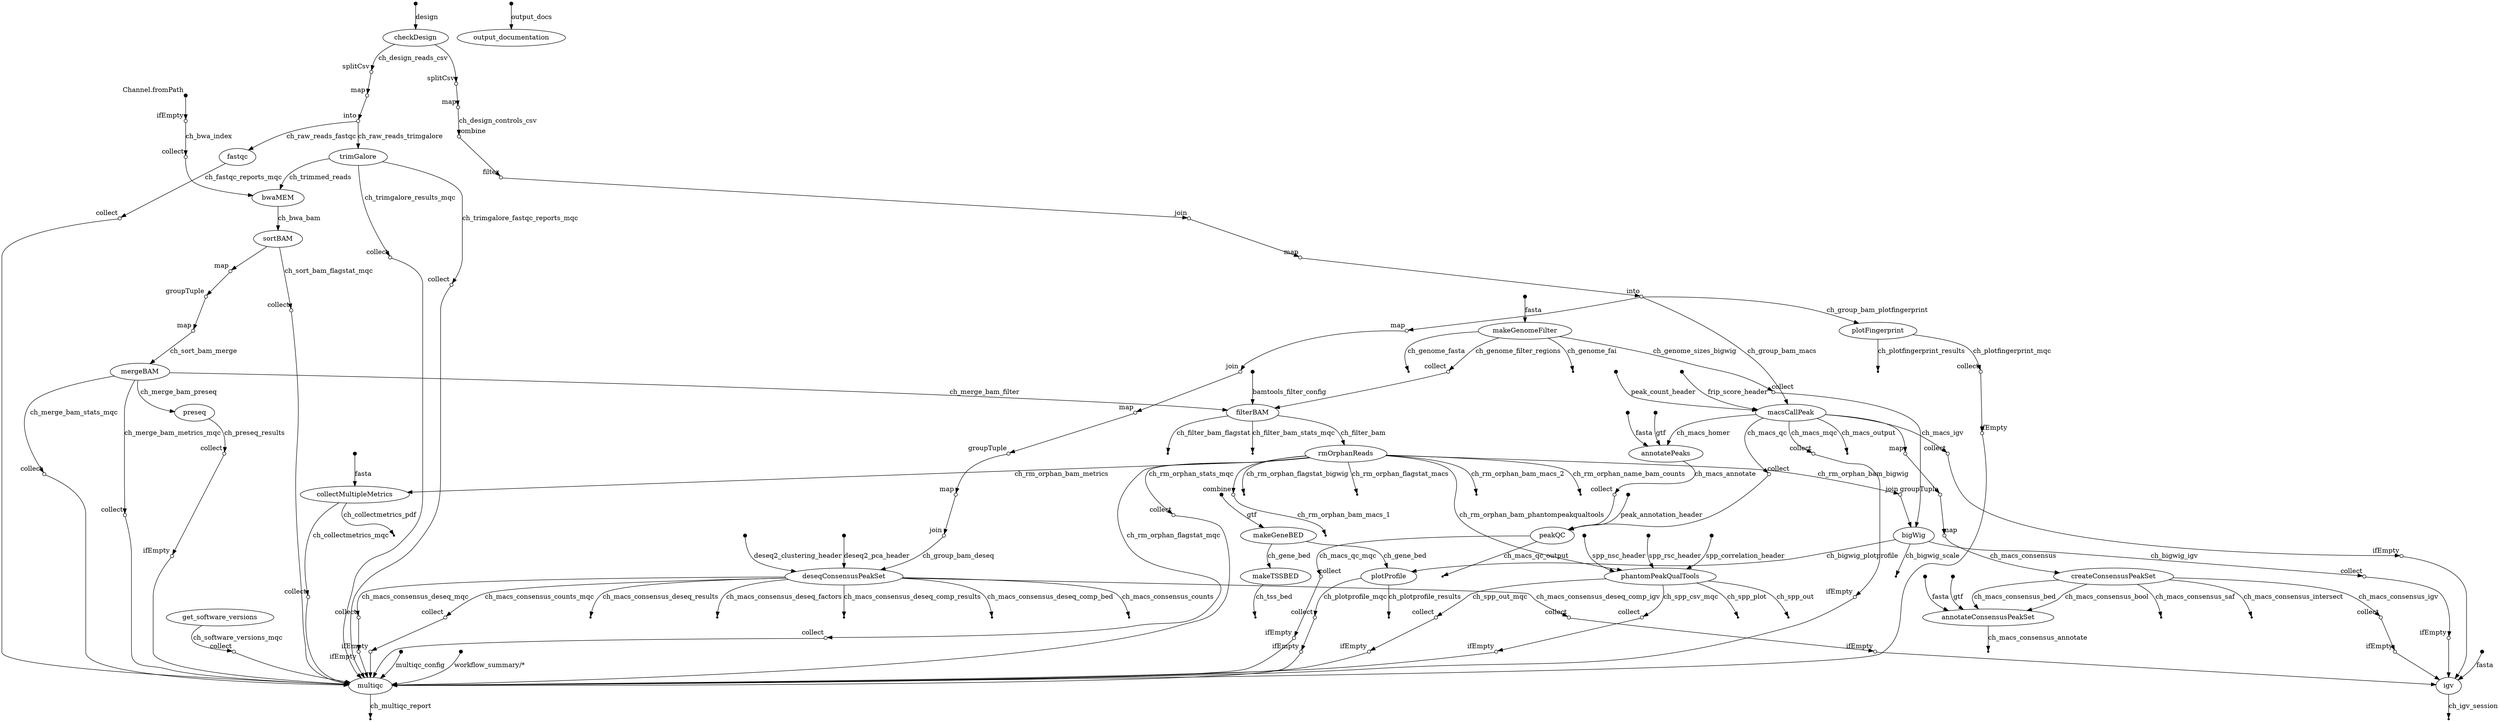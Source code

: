 digraph "pipeline_dag" {
p0 [shape=point,label="",fixedsize=true,width=0.1,xlabel="Channel.fromPath"];
p1 [shape=circle,label="",fixedsize=true,width=0.1,xlabel="ifEmpty"];
p0 -> p1;

p1 [shape=circle,label="",fixedsize=true,width=0.1,xlabel="ifEmpty"];
p19 [shape=circle,label="",fixedsize=true,width=0.1,xlabel="collect"];
p1 -> p19 [label="ch_bwa_index"];

p2 [shape=point,label="",fixedsize=true,width=0.1];
p3 [label="checkDesign"];
p2 -> p3 [label="design"];

p3 [label="checkDesign"];
p4 [shape=circle,label="",fixedsize=true,width=0.1,xlabel="splitCsv"];
p3 -> p4 [label="ch_design_reads_csv"];

p3 [label="checkDesign"];
p7 [shape=circle,label="",fixedsize=true,width=0.1,xlabel="splitCsv"];
p3 -> p7;

p4 [shape=circle,label="",fixedsize=true,width=0.1,xlabel="splitCsv"];
p5 [shape=circle,label="",fixedsize=true,width=0.1,xlabel="map"];
p4 -> p5;

p5 [shape=circle,label="",fixedsize=true,width=0.1,xlabel="map"];
p6 [shape=circle,label="",fixedsize=true,width=0.1,xlabel="into"];
p5 -> p6;

p6 [shape=circle,label="",fixedsize=true,width=0.1,xlabel="into"];
p17 [label="fastqc"];
p6 -> p17 [label="ch_raw_reads_fastqc"];

p6 [shape=circle,label="",fixedsize=true,width=0.1,xlabel="into"];
p18 [label="trimGalore"];
p6 -> p18 [label="ch_raw_reads_trimgalore"];

p7 [shape=circle,label="",fixedsize=true,width=0.1,xlabel="splitCsv"];
p8 [shape=circle,label="",fixedsize=true,width=0.1,xlabel="map"];
p7 -> p8;

p8 [shape=circle,label="",fixedsize=true,width=0.1,xlabel="map"];
p54 [shape=circle,label="",fixedsize=true,width=0.1,xlabel="combine"];
p8 -> p54 [label="ch_design_controls_csv"];

p9 [shape=point,label="",fixedsize=true,width=0.1];
p10 [label="makeGeneBED"];
p9 -> p10 [label="gtf"];

p10 [label="makeGeneBED"];
p11 [label="makeTSSBED"];
p10 -> p11 [label="ch_gene_bed"];

p11 [label="makeTSSBED"];
p12 [shape=point];
p11 -> p12 [label="ch_tss_bed"];

p13 [shape=point,label="",fixedsize=true,width=0.1];
p14 [label="makeGenomeFilter"];
p13 -> p14 [label="fasta"];

p14 [label="makeGenomeFilter"];
p16 [shape=point];
p14 -> p16 [label="ch_genome_fasta"];

p14 [label="makeGenomeFilter"];
p15 [shape=point];
p14 -> p15 [label="ch_genome_fai"];

p14 [label="makeGenomeFilter"];
p26 [shape=circle,label="",fixedsize=true,width=0.1,xlabel="collect"];
p14 -> p26 [label="ch_genome_filter_regions"];

p14 [label="makeGenomeFilter"];
p41 [shape=circle,label="",fixedsize=true,width=0.1,xlabel="collect"];
p14 -> p41 [label="ch_genome_sizes_bigwig"];

p17 [label="fastqc"];
p109 [shape=circle,label="",fixedsize=true,width=0.1,xlabel="collect"];
p17 -> p109 [label="ch_fastqc_reports_mqc"];

p18 [label="trimGalore"];
p20 [label="bwaMEM"];
p18 -> p20 [label="ch_trimmed_reads"];

p18 [label="trimGalore"];
p110 [shape=circle,label="",fixedsize=true,width=0.1,xlabel="collect"];
p18 -> p110 [label="ch_trimgalore_results_mqc"];

p18 [label="trimGalore"];
p111 [shape=circle,label="",fixedsize=true,width=0.1,xlabel="collect"];
p18 -> p111 [label="ch_trimgalore_fastqc_reports_mqc"];

p19 [shape=circle,label="",fixedsize=true,width=0.1,xlabel="collect"];
p20 [label="bwaMEM"];
p19 -> p20;

p20 [label="bwaMEM"];
p21 [label="sortBAM"];
p20 -> p21 [label="ch_bwa_bam"];

p21 [label="sortBAM"];
p22 [shape=circle,label="",fixedsize=true,width=0.1,xlabel="map"];
p21 -> p22;

p21 [label="sortBAM"];
p112 [shape=circle,label="",fixedsize=true,width=0.1,xlabel="collect"];
p21 -> p112 [label="ch_sort_bam_flagstat_mqc"];

p22 [shape=circle,label="",fixedsize=true,width=0.1,xlabel="map"];
p23 [shape=circle,label="",fixedsize=true,width=0.1,xlabel="groupTuple"];
p22 -> p23;

p23 [shape=circle,label="",fixedsize=true,width=0.1,xlabel="groupTuple"];
p24 [shape=circle,label="",fixedsize=true,width=0.1,xlabel="map"];
p23 -> p24;

p24 [shape=circle,label="",fixedsize=true,width=0.1,xlabel="map"];
p25 [label="mergeBAM"];
p24 -> p25 [label="ch_sort_bam_merge"];

p25 [label="mergeBAM"];
p28 [label="filterBAM"];
p25 -> p28 [label="ch_merge_bam_filter"];

p25 [label="mergeBAM"];
p36 [label="preseq"];
p25 -> p36 [label="ch_merge_bam_preseq"];

p25 [label="mergeBAM"];
p113 [shape=circle,label="",fixedsize=true,width=0.1,xlabel="collect"];
p25 -> p113 [label="ch_merge_bam_stats_mqc"];

p25 [label="mergeBAM"];
p116 [shape=circle,label="",fixedsize=true,width=0.1,xlabel="collect"];
p25 -> p116 [label="ch_merge_bam_metrics_mqc"];

p26 [shape=circle,label="",fixedsize=true,width=0.1,xlabel="collect"];
p28 [label="filterBAM"];
p26 -> p28;

p27 [shape=point,label="",fixedsize=true,width=0.1];
p28 [label="filterBAM"];
p27 -> p28 [label="bamtools_filter_config"];

p28 [label="filterBAM"];
p31 [label="rmOrphanReads"];
p28 -> p31 [label="ch_filter_bam"];

p28 [label="filterBAM"];
p30 [shape=point];
p28 -> p30 [label="ch_filter_bam_flagstat"];

p28 [label="filterBAM"];
p29 [shape=point];
p28 -> p29 [label="ch_filter_bam_stats_mqc"];

p31 [label="rmOrphanReads"];
p38 [label="collectMultipleMetrics"];
p31 -> p38 [label="ch_rm_orphan_bam_metrics"];

p31 [label="rmOrphanReads"];
p40 [shape=circle,label="",fixedsize=true,width=0.1,xlabel="join"];
p31 -> p40 [label="ch_rm_orphan_bam_bigwig"];

p31 [label="rmOrphanReads"];
p52 [shape=circle,label="",fixedsize=true,width=0.1,xlabel="combine"];
p31 -> p52;

p31 [label="rmOrphanReads"];
p35 [shape=point];
p31 -> p35 [label="ch_rm_orphan_bam_macs_2"];

p31 [label="rmOrphanReads"];
p49 [label="phantomPeakQualTools"];
p31 -> p49 [label="ch_rm_orphan_bam_phantompeakqualtools"];

p31 [label="rmOrphanReads"];
p34 [shape=point];
p31 -> p34 [label="ch_rm_orphan_name_bam_counts"];

p31 [label="rmOrphanReads"];
p33 [shape=point];
p31 -> p33 [label="ch_rm_orphan_flagstat_bigwig"];

p31 [label="rmOrphanReads"];
p32 [shape=point];
p31 -> p32 [label="ch_rm_orphan_flagstat_macs"];

p31 [label="rmOrphanReads"];
p114 [shape=circle,label="",fixedsize=true,width=0.1,xlabel="collect"];
p31 -> p114 [label="ch_rm_orphan_flagstat_mqc"];

p31 [label="rmOrphanReads"];
p115 [shape=circle,label="",fixedsize=true,width=0.1,xlabel="collect"];
p31 -> p115 [label="ch_rm_orphan_stats_mqc"];

p36 [label="preseq"];
p126 [shape=circle,label="",fixedsize=true,width=0.1,xlabel="collect"];
p36 -> p126 [label="ch_preseq_results"];

p37 [shape=point,label="",fixedsize=true,width=0.1];
p38 [label="collectMultipleMetrics"];
p37 -> p38 [label="fasta"];

p38 [label="collectMultipleMetrics"];
p117 [shape=circle,label="",fixedsize=true,width=0.1,xlabel="collect"];
p38 -> p117 [label="ch_collectmetrics_mqc"];

p38 [label="collectMultipleMetrics"];
p39 [shape=point];
p38 -> p39 [label="ch_collectmetrics_pdf"];

p40 [shape=circle,label="",fixedsize=true,width=0.1,xlabel="join"];
p42 [label="bigWig"];
p40 -> p42;

p41 [shape=circle,label="",fixedsize=true,width=0.1,xlabel="collect"];
p42 [label="bigWig"];
p41 -> p42;

p42 [label="bigWig"];
p44 [label="plotProfile"];
p42 -> p44 [label="ch_bigwig_plotprofile"];

p42 [label="bigWig"];
p43 [shape=point];
p42 -> p43 [label="ch_bigwig_scale"];

p42 [label="bigWig"];
p97 [shape=circle,label="",fixedsize=true,width=0.1,xlabel="collect"];
p42 -> p97 [label="ch_bigwig_igv"];

p10 [label="makeGeneBED"];
p44 [label="plotProfile"];
p10 -> p44 [label="ch_gene_bed"];

p44 [label="plotProfile"];
p45 [shape=point];
p44 -> p45 [label="ch_plotprofile_results"];

p44 [label="plotProfile"];
p130 [shape=circle,label="",fixedsize=true,width=0.1,xlabel="collect"];
p44 -> p130 [label="ch_plotprofile_mqc"];

p46 [shape=point,label="",fixedsize=true,width=0.1];
p49 [label="phantomPeakQualTools"];
p46 -> p49 [label="spp_correlation_header"];

p47 [shape=point,label="",fixedsize=true,width=0.1];
p49 [label="phantomPeakQualTools"];
p47 -> p49 [label="spp_nsc_header"];

p48 [shape=point,label="",fixedsize=true,width=0.1];
p49 [label="phantomPeakQualTools"];
p48 -> p49 [label="spp_rsc_header"];

p49 [label="phantomPeakQualTools"];
p51 [shape=point];
p49 -> p51 [label="ch_spp_plot"];

p49 [label="phantomPeakQualTools"];
p50 [shape=point];
p49 -> p50 [label="ch_spp_out"];

p49 [label="phantomPeakQualTools"];
p132 [shape=circle,label="",fixedsize=true,width=0.1,xlabel="collect"];
p49 -> p132 [label="ch_spp_out_mqc"];

p49 [label="phantomPeakQualTools"];
p134 [shape=circle,label="",fixedsize=true,width=0.1,xlabel="collect"];
p49 -> p134 [label="ch_spp_csv_mqc"];

p52 [shape=circle,label="",fixedsize=true,width=0.1,xlabel="combine"];
p53 [shape=point];
p52 -> p53 [label="ch_rm_orphan_bam_macs_1"];

p54 [shape=circle,label="",fixedsize=true,width=0.1,xlabel="combine"];
p55 [shape=circle,label="",fixedsize=true,width=0.1,xlabel="filter"];
p54 -> p55;

p55 [shape=circle,label="",fixedsize=true,width=0.1,xlabel="filter"];
p56 [shape=circle,label="",fixedsize=true,width=0.1,xlabel="join"];
p55 -> p56;

p56 [shape=circle,label="",fixedsize=true,width=0.1,xlabel="join"];
p57 [shape=circle,label="",fixedsize=true,width=0.1,xlabel="map"];
p56 -> p57;

p57 [shape=circle,label="",fixedsize=true,width=0.1,xlabel="map"];
p58 [shape=circle,label="",fixedsize=true,width=0.1,xlabel="into"];
p57 -> p58;

p58 [shape=circle,label="",fixedsize=true,width=0.1,xlabel="into"];
p59 [label="plotFingerprint"];
p58 -> p59 [label="ch_group_bam_plotfingerprint"];

p58 [shape=circle,label="",fixedsize=true,width=0.1,xlabel="into"];
p63 [label="macsCallPeak"];
p58 -> p63 [label="ch_group_bam_macs"];

p58 [shape=circle,label="",fixedsize=true,width=0.1,xlabel="into"];
p83 [shape=circle,label="",fixedsize=true,width=0.1,xlabel="map"];
p58 -> p83;

p59 [label="plotFingerprint"];
p60 [shape=point];
p59 -> p60 [label="ch_plotfingerprint_results"];

p59 [label="plotFingerprint"];
p128 [shape=circle,label="",fixedsize=true,width=0.1,xlabel="collect"];
p59 -> p128 [label="ch_plotfingerprint_mqc"];

p61 [shape=point,label="",fixedsize=true,width=0.1];
p63 [label="macsCallPeak"];
p61 -> p63 [label="peak_count_header"];

p62 [shape=point,label="",fixedsize=true,width=0.1];
p63 [label="macsCallPeak"];
p62 -> p63 [label="frip_score_header"];

p63 [label="macsCallPeak"];
p64 [shape=point];
p63 -> p64 [label="ch_macs_output"];

p63 [label="macsCallPeak"];
p67 [label="annotatePeaks"];
p63 -> p67 [label="ch_macs_homer"];

p63 [label="macsCallPeak"];
p68 [shape=circle,label="",fixedsize=true,width=0.1,xlabel="collect"];
p63 -> p68 [label="ch_macs_qc"];

p63 [label="macsCallPeak"];
p73 [shape=circle,label="",fixedsize=true,width=0.1,xlabel="map"];
p63 -> p73;

p63 [label="macsCallPeak"];
p99 [shape=circle,label="",fixedsize=true,width=0.1,xlabel="collect"];
p63 -> p99 [label="ch_macs_igv"];

p63 [label="macsCallPeak"];
p118 [shape=circle,label="",fixedsize=true,width=0.1,xlabel="collect"];
p63 -> p118 [label="ch_macs_mqc"];

p65 [shape=point,label="",fixedsize=true,width=0.1];
p67 [label="annotatePeaks"];
p65 -> p67 [label="fasta"];

p66 [shape=point,label="",fixedsize=true,width=0.1];
p67 [label="annotatePeaks"];
p66 -> p67 [label="gtf"];

p67 [label="annotatePeaks"];
p69 [shape=circle,label="",fixedsize=true,width=0.1,xlabel="collect"];
p67 -> p69 [label="ch_macs_annotate"];

p68 [shape=circle,label="",fixedsize=true,width=0.1,xlabel="collect"];
p71 [label="peakQC"];
p68 -> p71;

p69 [shape=circle,label="",fixedsize=true,width=0.1,xlabel="collect"];
p71 [label="peakQC"];
p69 -> p71;

p70 [shape=point,label="",fixedsize=true,width=0.1];
p71 [label="peakQC"];
p70 -> p71 [label="peak_annotation_header"];

p71 [label="peakQC"];
p72 [shape=point];
p71 -> p72 [label="ch_macs_qc_output"];

p71 [label="peakQC"];
p120 [shape=circle,label="",fixedsize=true,width=0.1,xlabel="collect"];
p71 -> p120 [label="ch_macs_qc_mqc"];

p73 [shape=circle,label="",fixedsize=true,width=0.1,xlabel="map"];
p74 [shape=circle,label="",fixedsize=true,width=0.1,xlabel="groupTuple"];
p73 -> p74;

p74 [shape=circle,label="",fixedsize=true,width=0.1,xlabel="groupTuple"];
p75 [shape=circle,label="",fixedsize=true,width=0.1,xlabel="map"];
p74 -> p75;

p75 [shape=circle,label="",fixedsize=true,width=0.1,xlabel="map"];
p76 [label="createConsensusPeakSet"];
p75 -> p76 [label="ch_macs_consensus"];

p76 [label="createConsensusPeakSet"];
p81 [label="annotateConsensusPeakSet"];
p76 -> p81 [label="ch_macs_consensus_bed"];

p76 [label="createConsensusPeakSet"];
p78 [shape=point];
p76 -> p78 [label="ch_macs_consensus_saf"];

p76 [label="createConsensusPeakSet"];
p81 [label="annotateConsensusPeakSet"];
p76 -> p81 [label="ch_macs_consensus_bool"];

p76 [label="createConsensusPeakSet"];
p77 [shape=point];
p76 -> p77 [label="ch_macs_consensus_intersect"];

p76 [label="createConsensusPeakSet"];
p101 [shape=circle,label="",fixedsize=true,width=0.1,xlabel="collect"];
p76 -> p101 [label="ch_macs_consensus_igv"];

p79 [shape=point,label="",fixedsize=true,width=0.1];
p81 [label="annotateConsensusPeakSet"];
p79 -> p81 [label="fasta"];

p80 [shape=point,label="",fixedsize=true,width=0.1];
p81 [label="annotateConsensusPeakSet"];
p80 -> p81 [label="gtf"];

p81 [label="annotateConsensusPeakSet"];
p82 [shape=point];
p81 -> p82 [label="ch_macs_consensus_annotate"];

p83 [shape=circle,label="",fixedsize=true,width=0.1,xlabel="map"];
p84 [shape=circle,label="",fixedsize=true,width=0.1,xlabel="join"];
p83 -> p84;

p84 [shape=circle,label="",fixedsize=true,width=0.1,xlabel="join"];
p85 [shape=circle,label="",fixedsize=true,width=0.1,xlabel="map"];
p84 -> p85;

p85 [shape=circle,label="",fixedsize=true,width=0.1,xlabel="map"];
p86 [shape=circle,label="",fixedsize=true,width=0.1,xlabel="groupTuple"];
p85 -> p86;

p86 [shape=circle,label="",fixedsize=true,width=0.1,xlabel="groupTuple"];
p87 [shape=circle,label="",fixedsize=true,width=0.1,xlabel="map"];
p86 -> p87;

p87 [shape=circle,label="",fixedsize=true,width=0.1,xlabel="map"];
p88 [shape=circle,label="",fixedsize=true,width=0.1,xlabel="join"];
p87 -> p88;

p88 [shape=circle,label="",fixedsize=true,width=0.1,xlabel="join"];
p91 [label="deseqConsensusPeakSet"];
p88 -> p91 [label="ch_group_bam_deseq"];

p89 [shape=point,label="",fixedsize=true,width=0.1];
p91 [label="deseqConsensusPeakSet"];
p89 -> p91 [label="deseq2_pca_header"];

p90 [shape=point,label="",fixedsize=true,width=0.1];
p91 [label="deseqConsensusPeakSet"];
p90 -> p91 [label="deseq2_clustering_header"];

p91 [label="deseqConsensusPeakSet"];
p96 [shape=point];
p91 -> p96 [label="ch_macs_consensus_counts"];

p91 [label="deseqConsensusPeakSet"];
p122 [shape=circle,label="",fixedsize=true,width=0.1,xlabel="collect"];
p91 -> p122 [label="ch_macs_consensus_counts_mqc"];

p91 [label="deseqConsensusPeakSet"];
p95 [shape=point];
p91 -> p95 [label="ch_macs_consensus_deseq_results"];

p91 [label="deseqConsensusPeakSet"];
p94 [shape=point];
p91 -> p94 [label="ch_macs_consensus_deseq_factors"];

p91 [label="deseqConsensusPeakSet"];
p93 [shape=point];
p91 -> p93 [label="ch_macs_consensus_deseq_comp_results"];

p91 [label="deseqConsensusPeakSet"];
p92 [shape=point];
p91 -> p92 [label="ch_macs_consensus_deseq_comp_bed"];

p91 [label="deseqConsensusPeakSet"];
p103 [shape=circle,label="",fixedsize=true,width=0.1,xlabel="collect"];
p91 -> p103 [label="ch_macs_consensus_deseq_comp_igv"];

p91 [label="deseqConsensusPeakSet"];
p124 [shape=circle,label="",fixedsize=true,width=0.1,xlabel="collect"];
p91 -> p124 [label="ch_macs_consensus_deseq_mqc"];

p97 [shape=circle,label="",fixedsize=true,width=0.1,xlabel="collect"];
p98 [shape=circle,label="",fixedsize=true,width=0.1,xlabel="ifEmpty"];
p97 -> p98;

p98 [shape=circle,label="",fixedsize=true,width=0.1,xlabel="ifEmpty"];
p106 [label="igv"];
p98 -> p106;

p99 [shape=circle,label="",fixedsize=true,width=0.1,xlabel="collect"];
p100 [shape=circle,label="",fixedsize=true,width=0.1,xlabel="ifEmpty"];
p99 -> p100;

p100 [shape=circle,label="",fixedsize=true,width=0.1,xlabel="ifEmpty"];
p106 [label="igv"];
p100 -> p106;

p101 [shape=circle,label="",fixedsize=true,width=0.1,xlabel="collect"];
p102 [shape=circle,label="",fixedsize=true,width=0.1,xlabel="ifEmpty"];
p101 -> p102;

p102 [shape=circle,label="",fixedsize=true,width=0.1,xlabel="ifEmpty"];
p106 [label="igv"];
p102 -> p106;

p103 [shape=circle,label="",fixedsize=true,width=0.1,xlabel="collect"];
p104 [shape=circle,label="",fixedsize=true,width=0.1,xlabel="ifEmpty"];
p103 -> p104;

p104 [shape=circle,label="",fixedsize=true,width=0.1,xlabel="ifEmpty"];
p106 [label="igv"];
p104 -> p106;

p105 [shape=point,label="",fixedsize=true,width=0.1];
p106 [label="igv"];
p105 -> p106 [label="fasta"];

p106 [label="igv"];
p107 [shape=point];
p106 -> p107 [label="ch_igv_session"];

p108 [label="get_software_versions"];
p136 [shape=circle,label="",fixedsize=true,width=0.1,xlabel="collect"];
p108 -> p136 [label="ch_software_versions_mqc"];

p109 [shape=circle,label="",fixedsize=true,width=0.1,xlabel="collect"];
p139 [label="multiqc"];
p109 -> p139;

p110 [shape=circle,label="",fixedsize=true,width=0.1,xlabel="collect"];
p139 [label="multiqc"];
p110 -> p139;

p111 [shape=circle,label="",fixedsize=true,width=0.1,xlabel="collect"];
p139 [label="multiqc"];
p111 -> p139;

p112 [shape=circle,label="",fixedsize=true,width=0.1,xlabel="collect"];
p139 [label="multiqc"];
p112 -> p139;

p113 [shape=circle,label="",fixedsize=true,width=0.1,xlabel="collect"];
p139 [label="multiqc"];
p113 -> p139;

p114 [shape=circle,label="",fixedsize=true,width=0.1,xlabel="collect"];
p139 [label="multiqc"];
p114 -> p139;

p115 [shape=circle,label="",fixedsize=true,width=0.1,xlabel="collect"];
p139 [label="multiqc"];
p115 -> p139;

p116 [shape=circle,label="",fixedsize=true,width=0.1,xlabel="collect"];
p139 [label="multiqc"];
p116 -> p139;

p117 [shape=circle,label="",fixedsize=true,width=0.1,xlabel="collect"];
p139 [label="multiqc"];
p117 -> p139;

p118 [shape=circle,label="",fixedsize=true,width=0.1,xlabel="collect"];
p119 [shape=circle,label="",fixedsize=true,width=0.1,xlabel="ifEmpty"];
p118 -> p119;

p119 [shape=circle,label="",fixedsize=true,width=0.1,xlabel="ifEmpty"];
p139 [label="multiqc"];
p119 -> p139;

p120 [shape=circle,label="",fixedsize=true,width=0.1,xlabel="collect"];
p121 [shape=circle,label="",fixedsize=true,width=0.1,xlabel="ifEmpty"];
p120 -> p121;

p121 [shape=circle,label="",fixedsize=true,width=0.1,xlabel="ifEmpty"];
p139 [label="multiqc"];
p121 -> p139;

p122 [shape=circle,label="",fixedsize=true,width=0.1,xlabel="collect"];
p123 [shape=circle,label="",fixedsize=true,width=0.1,xlabel="ifEmpty"];
p122 -> p123;

p123 [shape=circle,label="",fixedsize=true,width=0.1,xlabel="ifEmpty"];
p139 [label="multiqc"];
p123 -> p139;

p124 [shape=circle,label="",fixedsize=true,width=0.1,xlabel="collect"];
p125 [shape=circle,label="",fixedsize=true,width=0.1,xlabel="ifEmpty"];
p124 -> p125;

p125 [shape=circle,label="",fixedsize=true,width=0.1,xlabel="ifEmpty"];
p139 [label="multiqc"];
p125 -> p139;

p126 [shape=circle,label="",fixedsize=true,width=0.1,xlabel="collect"];
p127 [shape=circle,label="",fixedsize=true,width=0.1,xlabel="ifEmpty"];
p126 -> p127;

p127 [shape=circle,label="",fixedsize=true,width=0.1,xlabel="ifEmpty"];
p139 [label="multiqc"];
p127 -> p139;

p128 [shape=circle,label="",fixedsize=true,width=0.1,xlabel="collect"];
p129 [shape=circle,label="",fixedsize=true,width=0.1,xlabel="ifEmpty"];
p128 -> p129;

p129 [shape=circle,label="",fixedsize=true,width=0.1,xlabel="ifEmpty"];
p139 [label="multiqc"];
p129 -> p139;

p130 [shape=circle,label="",fixedsize=true,width=0.1,xlabel="collect"];
p131 [shape=circle,label="",fixedsize=true,width=0.1,xlabel="ifEmpty"];
p130 -> p131;

p131 [shape=circle,label="",fixedsize=true,width=0.1,xlabel="ifEmpty"];
p139 [label="multiqc"];
p131 -> p139;

p132 [shape=circle,label="",fixedsize=true,width=0.1,xlabel="collect"];
p133 [shape=circle,label="",fixedsize=true,width=0.1,xlabel="ifEmpty"];
p132 -> p133;

p133 [shape=circle,label="",fixedsize=true,width=0.1,xlabel="ifEmpty"];
p139 [label="multiqc"];
p133 -> p139;

p134 [shape=circle,label="",fixedsize=true,width=0.1,xlabel="collect"];
p135 [shape=circle,label="",fixedsize=true,width=0.1,xlabel="ifEmpty"];
p134 -> p135;

p135 [shape=circle,label="",fixedsize=true,width=0.1,xlabel="ifEmpty"];
p139 [label="multiqc"];
p135 -> p139;

p136 [shape=circle,label="",fixedsize=true,width=0.1,xlabel="collect"];
p139 [label="multiqc"];
p136 -> p139;

p137 [shape=point,label="",fixedsize=true,width=0.1];
p139 [label="multiqc"];
p137 -> p139 [label="multiqc_config"];

p138 [shape=point,label="",fixedsize=true,width=0.1];
p139 [label="multiqc"];
p138 -> p139 [label="workflow_summary/*"];

p139 [label="multiqc"];
p140 [shape=point];
p139 -> p140 [label="ch_multiqc_report"];

p141 [shape=point,label="",fixedsize=true,width=0.1];
p142 [label="output_documentation"];
p141 -> p142 [label="output_docs"];

}
